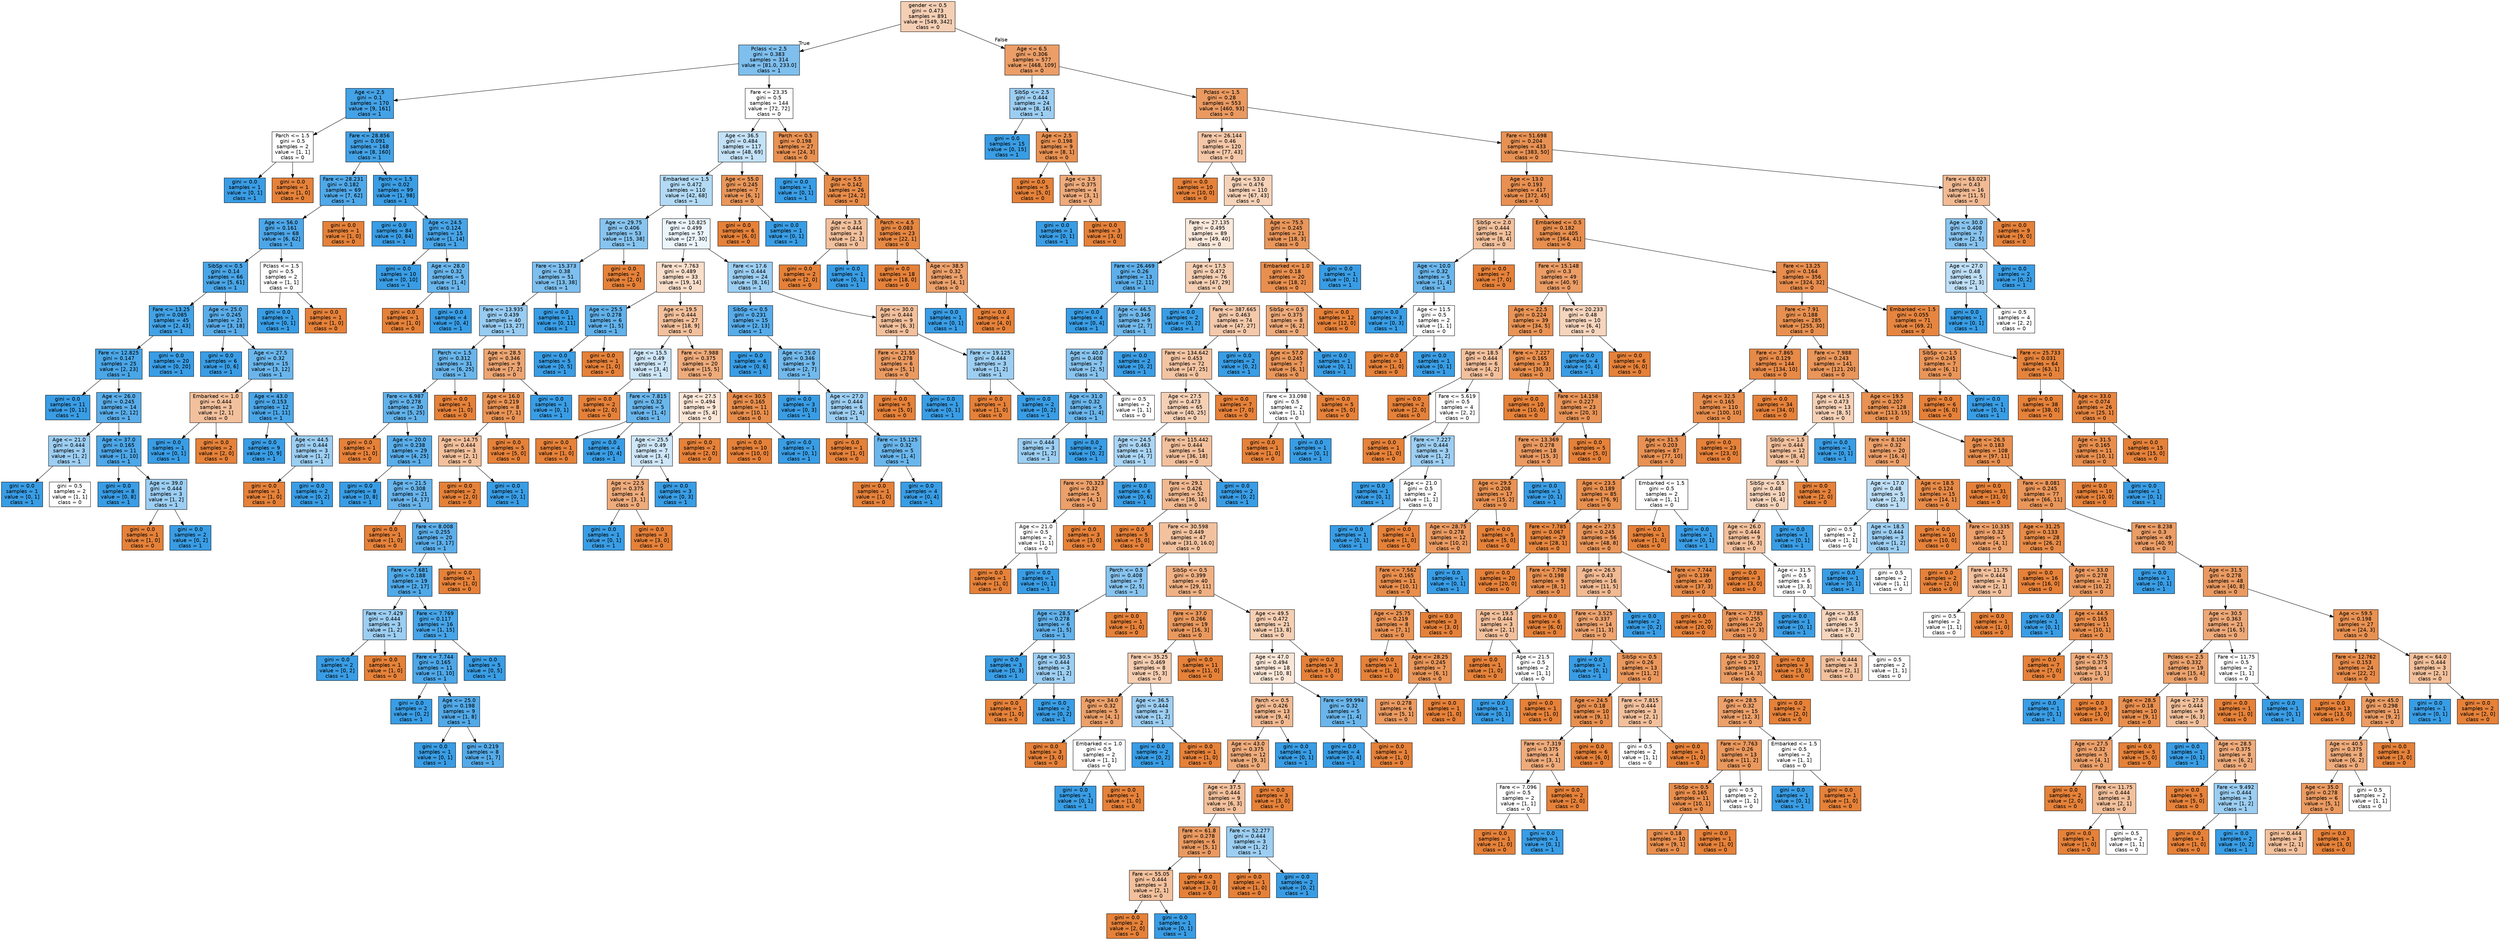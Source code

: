 digraph Tree {
node [shape=box, style="filled", color="black", fontname="helvetica"] ;
edge [fontname="helvetica"] ;
0 [label="gender <= 0.5\ngini = 0.473\nsamples = 891\nvalue = [549, 342]\nclass = 0", fillcolor="#f5cfb4"] ;
1 [label="Pclass <= 2.5\ngini = 0.383\nsamples = 314\nvalue = [81.0, 233.0]\nclass = 1", fillcolor="#7ebfee"] ;
0 -> 1 [labeldistance=2.5, labelangle=45, headlabel="True"] ;
2 [label="Age <= 2.5\ngini = 0.1\nsamples = 170\nvalue = [9, 161]\nclass = 1", fillcolor="#44a2e6"] ;
1 -> 2 ;
3 [label="Parch <= 1.5\ngini = 0.5\nsamples = 2\nvalue = [1, 1]\nclass = 0", fillcolor="#ffffff"] ;
2 -> 3 ;
4 [label="gini = 0.0\nsamples = 1\nvalue = [0, 1]\nclass = 1", fillcolor="#399de5"] ;
3 -> 4 ;
5 [label="gini = 0.0\nsamples = 1\nvalue = [1, 0]\nclass = 0", fillcolor="#e58139"] ;
3 -> 5 ;
6 [label="Fare <= 28.856\ngini = 0.091\nsamples = 168\nvalue = [8, 160]\nclass = 1", fillcolor="#43a2e6"] ;
2 -> 6 ;
7 [label="Fare <= 28.231\ngini = 0.182\nsamples = 69\nvalue = [7, 62]\nclass = 1", fillcolor="#4fa8e8"] ;
6 -> 7 ;
8 [label="Age <= 56.0\ngini = 0.161\nsamples = 68\nvalue = [6, 62]\nclass = 1", fillcolor="#4ca6e8"] ;
7 -> 8 ;
9 [label="SibSp <= 0.5\ngini = 0.14\nsamples = 66\nvalue = [5, 61]\nclass = 1", fillcolor="#49a5e7"] ;
8 -> 9 ;
10 [label="Fare <= 13.25\ngini = 0.085\nsamples = 45\nvalue = [2, 43]\nclass = 1", fillcolor="#42a2e6"] ;
9 -> 10 ;
11 [label="Fare <= 12.825\ngini = 0.147\nsamples = 25\nvalue = [2, 23]\nclass = 1", fillcolor="#4aa6e7"] ;
10 -> 11 ;
12 [label="gini = 0.0\nsamples = 11\nvalue = [0, 11]\nclass = 1", fillcolor="#399de5"] ;
11 -> 12 ;
13 [label="Age <= 26.0\ngini = 0.245\nsamples = 14\nvalue = [2, 12]\nclass = 1", fillcolor="#5aade9"] ;
11 -> 13 ;
14 [label="Age <= 21.0\ngini = 0.444\nsamples = 3\nvalue = [1, 2]\nclass = 1", fillcolor="#9ccef2"] ;
13 -> 14 ;
15 [label="gini = 0.0\nsamples = 1\nvalue = [0, 1]\nclass = 1", fillcolor="#399de5"] ;
14 -> 15 ;
16 [label="gini = 0.5\nsamples = 2\nvalue = [1, 1]\nclass = 0", fillcolor="#ffffff"] ;
14 -> 16 ;
17 [label="Age <= 37.0\ngini = 0.165\nsamples = 11\nvalue = [1, 10]\nclass = 1", fillcolor="#4da7e8"] ;
13 -> 17 ;
18 [label="gini = 0.0\nsamples = 8\nvalue = [0, 8]\nclass = 1", fillcolor="#399de5"] ;
17 -> 18 ;
19 [label="Age <= 39.0\ngini = 0.444\nsamples = 3\nvalue = [1, 2]\nclass = 1", fillcolor="#9ccef2"] ;
17 -> 19 ;
20 [label="gini = 0.0\nsamples = 1\nvalue = [1, 0]\nclass = 0", fillcolor="#e58139"] ;
19 -> 20 ;
21 [label="gini = 0.0\nsamples = 2\nvalue = [0, 2]\nclass = 1", fillcolor="#399de5"] ;
19 -> 21 ;
22 [label="gini = 0.0\nsamples = 20\nvalue = [0, 20]\nclass = 1", fillcolor="#399de5"] ;
10 -> 22 ;
23 [label="Age <= 25.0\ngini = 0.245\nsamples = 21\nvalue = [3, 18]\nclass = 1", fillcolor="#5aade9"] ;
9 -> 23 ;
24 [label="gini = 0.0\nsamples = 6\nvalue = [0, 6]\nclass = 1", fillcolor="#399de5"] ;
23 -> 24 ;
25 [label="Age <= 27.5\ngini = 0.32\nsamples = 15\nvalue = [3, 12]\nclass = 1", fillcolor="#6ab6ec"] ;
23 -> 25 ;
26 [label="Embarked <= 1.0\ngini = 0.444\nsamples = 3\nvalue = [2, 1]\nclass = 0", fillcolor="#f2c09c"] ;
25 -> 26 ;
27 [label="gini = 0.0\nsamples = 1\nvalue = [0, 1]\nclass = 1", fillcolor="#399de5"] ;
26 -> 27 ;
28 [label="gini = 0.0\nsamples = 2\nvalue = [2, 0]\nclass = 0", fillcolor="#e58139"] ;
26 -> 28 ;
29 [label="Age <= 43.0\ngini = 0.153\nsamples = 12\nvalue = [1, 11]\nclass = 1", fillcolor="#4ba6e7"] ;
25 -> 29 ;
30 [label="gini = 0.0\nsamples = 9\nvalue = [0, 9]\nclass = 1", fillcolor="#399de5"] ;
29 -> 30 ;
31 [label="Age <= 44.5\ngini = 0.444\nsamples = 3\nvalue = [1, 2]\nclass = 1", fillcolor="#9ccef2"] ;
29 -> 31 ;
32 [label="gini = 0.0\nsamples = 1\nvalue = [1, 0]\nclass = 0", fillcolor="#e58139"] ;
31 -> 32 ;
33 [label="gini = 0.0\nsamples = 2\nvalue = [0, 2]\nclass = 1", fillcolor="#399de5"] ;
31 -> 33 ;
34 [label="Pclass <= 1.5\ngini = 0.5\nsamples = 2\nvalue = [1, 1]\nclass = 0", fillcolor="#ffffff"] ;
8 -> 34 ;
35 [label="gini = 0.0\nsamples = 1\nvalue = [0, 1]\nclass = 1", fillcolor="#399de5"] ;
34 -> 35 ;
36 [label="gini = 0.0\nsamples = 1\nvalue = [1, 0]\nclass = 0", fillcolor="#e58139"] ;
34 -> 36 ;
37 [label="gini = 0.0\nsamples = 1\nvalue = [1, 0]\nclass = 0", fillcolor="#e58139"] ;
7 -> 37 ;
38 [label="Parch <= 1.5\ngini = 0.02\nsamples = 99\nvalue = [1, 98]\nclass = 1", fillcolor="#3b9ee5"] ;
6 -> 38 ;
39 [label="gini = 0.0\nsamples = 84\nvalue = [0, 84]\nclass = 1", fillcolor="#399de5"] ;
38 -> 39 ;
40 [label="Age <= 24.5\ngini = 0.124\nsamples = 15\nvalue = [1, 14]\nclass = 1", fillcolor="#47a4e7"] ;
38 -> 40 ;
41 [label="gini = 0.0\nsamples = 10\nvalue = [0, 10]\nclass = 1", fillcolor="#399de5"] ;
40 -> 41 ;
42 [label="Age <= 28.0\ngini = 0.32\nsamples = 5\nvalue = [1, 4]\nclass = 1", fillcolor="#6ab6ec"] ;
40 -> 42 ;
43 [label="gini = 0.0\nsamples = 1\nvalue = [1, 0]\nclass = 0", fillcolor="#e58139"] ;
42 -> 43 ;
44 [label="gini = 0.0\nsamples = 4\nvalue = [0, 4]\nclass = 1", fillcolor="#399de5"] ;
42 -> 44 ;
45 [label="Fare <= 23.35\ngini = 0.5\nsamples = 144\nvalue = [72, 72]\nclass = 0", fillcolor="#ffffff"] ;
1 -> 45 ;
46 [label="Age <= 36.5\ngini = 0.484\nsamples = 117\nvalue = [48, 69]\nclass = 1", fillcolor="#c3e1f7"] ;
45 -> 46 ;
47 [label="Embarked <= 1.5\ngini = 0.472\nsamples = 110\nvalue = [42, 68]\nclass = 1", fillcolor="#b3daf5"] ;
46 -> 47 ;
48 [label="Age <= 29.75\ngini = 0.406\nsamples = 53\nvalue = [15, 38]\nclass = 1", fillcolor="#87c4ef"] ;
47 -> 48 ;
49 [label="Fare <= 15.373\ngini = 0.38\nsamples = 51\nvalue = [13, 38]\nclass = 1", fillcolor="#7dbfee"] ;
48 -> 49 ;
50 [label="Fare <= 13.935\ngini = 0.439\nsamples = 40\nvalue = [13, 27]\nclass = 1", fillcolor="#98ccf2"] ;
49 -> 50 ;
51 [label="Parch <= 1.5\ngini = 0.312\nsamples = 31\nvalue = [6, 25]\nclass = 1", fillcolor="#69b5eb"] ;
50 -> 51 ;
52 [label="Fare <= 6.987\ngini = 0.278\nsamples = 30\nvalue = [5, 25]\nclass = 1", fillcolor="#61b1ea"] ;
51 -> 52 ;
53 [label="gini = 0.0\nsamples = 1\nvalue = [1, 0]\nclass = 0", fillcolor="#e58139"] ;
52 -> 53 ;
54 [label="Age <= 20.0\ngini = 0.238\nsamples = 29\nvalue = [4, 25]\nclass = 1", fillcolor="#59ade9"] ;
52 -> 54 ;
55 [label="gini = 0.0\nsamples = 8\nvalue = [0, 8]\nclass = 1", fillcolor="#399de5"] ;
54 -> 55 ;
56 [label="Age <= 21.5\ngini = 0.308\nsamples = 21\nvalue = [4, 17]\nclass = 1", fillcolor="#68b4eb"] ;
54 -> 56 ;
57 [label="gini = 0.0\nsamples = 1\nvalue = [1, 0]\nclass = 0", fillcolor="#e58139"] ;
56 -> 57 ;
58 [label="Fare <= 8.008\ngini = 0.255\nsamples = 20\nvalue = [3, 17]\nclass = 1", fillcolor="#5caeea"] ;
56 -> 58 ;
59 [label="Fare <= 7.681\ngini = 0.188\nsamples = 19\nvalue = [2, 17]\nclass = 1", fillcolor="#50a9e8"] ;
58 -> 59 ;
60 [label="Fare <= 7.429\ngini = 0.444\nsamples = 3\nvalue = [1, 2]\nclass = 1", fillcolor="#9ccef2"] ;
59 -> 60 ;
61 [label="gini = 0.0\nsamples = 2\nvalue = [0, 2]\nclass = 1", fillcolor="#399de5"] ;
60 -> 61 ;
62 [label="gini = 0.0\nsamples = 1\nvalue = [1, 0]\nclass = 0", fillcolor="#e58139"] ;
60 -> 62 ;
63 [label="Fare <= 7.769\ngini = 0.117\nsamples = 16\nvalue = [1, 15]\nclass = 1", fillcolor="#46a4e7"] ;
59 -> 63 ;
64 [label="Fare <= 7.744\ngini = 0.165\nsamples = 11\nvalue = [1, 10]\nclass = 1", fillcolor="#4da7e8"] ;
63 -> 64 ;
65 [label="gini = 0.0\nsamples = 2\nvalue = [0, 2]\nclass = 1", fillcolor="#399de5"] ;
64 -> 65 ;
66 [label="Age <= 25.0\ngini = 0.198\nsamples = 9\nvalue = [1, 8]\nclass = 1", fillcolor="#52a9e8"] ;
64 -> 66 ;
67 [label="gini = 0.0\nsamples = 1\nvalue = [0, 1]\nclass = 1", fillcolor="#399de5"] ;
66 -> 67 ;
68 [label="gini = 0.219\nsamples = 8\nvalue = [1, 7]\nclass = 1", fillcolor="#55abe9"] ;
66 -> 68 ;
69 [label="gini = 0.0\nsamples = 5\nvalue = [0, 5]\nclass = 1", fillcolor="#399de5"] ;
63 -> 69 ;
70 [label="gini = 0.0\nsamples = 1\nvalue = [1, 0]\nclass = 0", fillcolor="#e58139"] ;
58 -> 70 ;
71 [label="gini = 0.0\nsamples = 1\nvalue = [1, 0]\nclass = 0", fillcolor="#e58139"] ;
51 -> 71 ;
72 [label="Age <= 28.5\ngini = 0.346\nsamples = 9\nvalue = [7, 2]\nclass = 0", fillcolor="#eca572"] ;
50 -> 72 ;
73 [label="Age <= 16.0\ngini = 0.219\nsamples = 8\nvalue = [7, 1]\nclass = 0", fillcolor="#e99355"] ;
72 -> 73 ;
74 [label="Age <= 14.75\ngini = 0.444\nsamples = 3\nvalue = [2, 1]\nclass = 0", fillcolor="#f2c09c"] ;
73 -> 74 ;
75 [label="gini = 0.0\nsamples = 2\nvalue = [2, 0]\nclass = 0", fillcolor="#e58139"] ;
74 -> 75 ;
76 [label="gini = 0.0\nsamples = 1\nvalue = [0, 1]\nclass = 1", fillcolor="#399de5"] ;
74 -> 76 ;
77 [label="gini = 0.0\nsamples = 5\nvalue = [5, 0]\nclass = 0", fillcolor="#e58139"] ;
73 -> 77 ;
78 [label="gini = 0.0\nsamples = 1\nvalue = [0, 1]\nclass = 1", fillcolor="#399de5"] ;
72 -> 78 ;
79 [label="gini = 0.0\nsamples = 11\nvalue = [0, 11]\nclass = 1", fillcolor="#399de5"] ;
49 -> 79 ;
80 [label="gini = 0.0\nsamples = 2\nvalue = [2, 0]\nclass = 0", fillcolor="#e58139"] ;
48 -> 80 ;
81 [label="Fare <= 10.825\ngini = 0.499\nsamples = 57\nvalue = [27, 30]\nclass = 1", fillcolor="#ebf5fc"] ;
47 -> 81 ;
82 [label="Fare <= 7.763\ngini = 0.489\nsamples = 33\nvalue = [19, 14]\nclass = 0", fillcolor="#f8decb"] ;
81 -> 82 ;
83 [label="Age <= 25.5\ngini = 0.278\nsamples = 6\nvalue = [1, 5]\nclass = 1", fillcolor="#61b1ea"] ;
82 -> 83 ;
84 [label="gini = 0.0\nsamples = 5\nvalue = [0, 5]\nclass = 1", fillcolor="#399de5"] ;
83 -> 84 ;
85 [label="gini = 0.0\nsamples = 1\nvalue = [1, 0]\nclass = 0", fillcolor="#e58139"] ;
83 -> 85 ;
86 [label="Age <= 19.5\ngini = 0.444\nsamples = 27\nvalue = [18, 9]\nclass = 0", fillcolor="#f2c09c"] ;
82 -> 86 ;
87 [label="Age <= 15.5\ngini = 0.49\nsamples = 7\nvalue = [3, 4]\nclass = 1", fillcolor="#cee6f8"] ;
86 -> 87 ;
88 [label="gini = 0.0\nsamples = 2\nvalue = [2, 0]\nclass = 0", fillcolor="#e58139"] ;
87 -> 88 ;
89 [label="Fare <= 7.815\ngini = 0.32\nsamples = 5\nvalue = [1, 4]\nclass = 1", fillcolor="#6ab6ec"] ;
87 -> 89 ;
90 [label="gini = 0.0\nsamples = 1\nvalue = [1, 0]\nclass = 0", fillcolor="#e58139"] ;
89 -> 90 ;
91 [label="gini = 0.0\nsamples = 4\nvalue = [0, 4]\nclass = 1", fillcolor="#399de5"] ;
89 -> 91 ;
92 [label="Fare <= 7.988\ngini = 0.375\nsamples = 20\nvalue = [15, 5]\nclass = 0", fillcolor="#eeab7b"] ;
86 -> 92 ;
93 [label="Age <= 27.5\ngini = 0.494\nsamples = 9\nvalue = [5, 4]\nclass = 0", fillcolor="#fae6d7"] ;
92 -> 93 ;
94 [label="Age <= 25.5\ngini = 0.49\nsamples = 7\nvalue = [3, 4]\nclass = 1", fillcolor="#cee6f8"] ;
93 -> 94 ;
95 [label="Age <= 22.5\ngini = 0.375\nsamples = 4\nvalue = [3, 1]\nclass = 0", fillcolor="#eeab7b"] ;
94 -> 95 ;
96 [label="gini = 0.0\nsamples = 1\nvalue = [0, 1]\nclass = 1", fillcolor="#399de5"] ;
95 -> 96 ;
97 [label="gini = 0.0\nsamples = 3\nvalue = [3, 0]\nclass = 0", fillcolor="#e58139"] ;
95 -> 97 ;
98 [label="gini = 0.0\nsamples = 3\nvalue = [0, 3]\nclass = 1", fillcolor="#399de5"] ;
94 -> 98 ;
99 [label="gini = 0.0\nsamples = 2\nvalue = [2, 0]\nclass = 0", fillcolor="#e58139"] ;
93 -> 99 ;
100 [label="Age <= 30.5\ngini = 0.165\nsamples = 11\nvalue = [10, 1]\nclass = 0", fillcolor="#e88e4d"] ;
92 -> 100 ;
101 [label="gini = 0.0\nsamples = 10\nvalue = [10, 0]\nclass = 0", fillcolor="#e58139"] ;
100 -> 101 ;
102 [label="gini = 0.0\nsamples = 1\nvalue = [0, 1]\nclass = 1", fillcolor="#399de5"] ;
100 -> 102 ;
103 [label="Fare <= 17.6\ngini = 0.444\nsamples = 24\nvalue = [8, 16]\nclass = 1", fillcolor="#9ccef2"] ;
81 -> 103 ;
104 [label="SibSp <= 0.5\ngini = 0.231\nsamples = 15\nvalue = [2, 13]\nclass = 1", fillcolor="#57ace9"] ;
103 -> 104 ;
105 [label="gini = 0.0\nsamples = 6\nvalue = [0, 6]\nclass = 1", fillcolor="#399de5"] ;
104 -> 105 ;
106 [label="Age <= 25.0\ngini = 0.346\nsamples = 9\nvalue = [2, 7]\nclass = 1", fillcolor="#72b9ec"] ;
104 -> 106 ;
107 [label="gini = 0.0\nsamples = 3\nvalue = [0, 3]\nclass = 1", fillcolor="#399de5"] ;
106 -> 107 ;
108 [label="Age <= 27.0\ngini = 0.444\nsamples = 6\nvalue = [2, 4]\nclass = 1", fillcolor="#9ccef2"] ;
106 -> 108 ;
109 [label="gini = 0.0\nsamples = 1\nvalue = [1, 0]\nclass = 0", fillcolor="#e58139"] ;
108 -> 109 ;
110 [label="Fare <= 15.125\ngini = 0.32\nsamples = 5\nvalue = [1, 4]\nclass = 1", fillcolor="#6ab6ec"] ;
108 -> 110 ;
111 [label="gini = 0.0\nsamples = 1\nvalue = [1, 0]\nclass = 0", fillcolor="#e58139"] ;
110 -> 111 ;
112 [label="gini = 0.0\nsamples = 4\nvalue = [0, 4]\nclass = 1", fillcolor="#399de5"] ;
110 -> 112 ;
113 [label="Age <= 30.0\ngini = 0.444\nsamples = 9\nvalue = [6, 3]\nclass = 0", fillcolor="#f2c09c"] ;
103 -> 113 ;
114 [label="Fare <= 21.55\ngini = 0.278\nsamples = 6\nvalue = [5, 1]\nclass = 0", fillcolor="#ea9a61"] ;
113 -> 114 ;
115 [label="gini = 0.0\nsamples = 5\nvalue = [5, 0]\nclass = 0", fillcolor="#e58139"] ;
114 -> 115 ;
116 [label="gini = 0.0\nsamples = 1\nvalue = [0, 1]\nclass = 1", fillcolor="#399de5"] ;
114 -> 116 ;
117 [label="Fare <= 19.125\ngini = 0.444\nsamples = 3\nvalue = [1, 2]\nclass = 1", fillcolor="#9ccef2"] ;
113 -> 117 ;
118 [label="gini = 0.0\nsamples = 1\nvalue = [1, 0]\nclass = 0", fillcolor="#e58139"] ;
117 -> 118 ;
119 [label="gini = 0.0\nsamples = 2\nvalue = [0, 2]\nclass = 1", fillcolor="#399de5"] ;
117 -> 119 ;
120 [label="Age <= 55.0\ngini = 0.245\nsamples = 7\nvalue = [6, 1]\nclass = 0", fillcolor="#e9965a"] ;
46 -> 120 ;
121 [label="gini = 0.0\nsamples = 6\nvalue = [6, 0]\nclass = 0", fillcolor="#e58139"] ;
120 -> 121 ;
122 [label="gini = 0.0\nsamples = 1\nvalue = [0, 1]\nclass = 1", fillcolor="#399de5"] ;
120 -> 122 ;
123 [label="Parch <= 0.5\ngini = 0.198\nsamples = 27\nvalue = [24, 3]\nclass = 0", fillcolor="#e89152"] ;
45 -> 123 ;
124 [label="gini = 0.0\nsamples = 1\nvalue = [0, 1]\nclass = 1", fillcolor="#399de5"] ;
123 -> 124 ;
125 [label="Age <= 5.5\ngini = 0.142\nsamples = 26\nvalue = [24, 2]\nclass = 0", fillcolor="#e78c49"] ;
123 -> 125 ;
126 [label="Age <= 3.5\ngini = 0.444\nsamples = 3\nvalue = [2, 1]\nclass = 0", fillcolor="#f2c09c"] ;
125 -> 126 ;
127 [label="gini = 0.0\nsamples = 2\nvalue = [2, 0]\nclass = 0", fillcolor="#e58139"] ;
126 -> 127 ;
128 [label="gini = 0.0\nsamples = 1\nvalue = [0, 1]\nclass = 1", fillcolor="#399de5"] ;
126 -> 128 ;
129 [label="Parch <= 4.5\ngini = 0.083\nsamples = 23\nvalue = [22, 1]\nclass = 0", fillcolor="#e68742"] ;
125 -> 129 ;
130 [label="gini = 0.0\nsamples = 18\nvalue = [18, 0]\nclass = 0", fillcolor="#e58139"] ;
129 -> 130 ;
131 [label="Age <= 38.5\ngini = 0.32\nsamples = 5\nvalue = [4, 1]\nclass = 0", fillcolor="#eca06a"] ;
129 -> 131 ;
132 [label="gini = 0.0\nsamples = 1\nvalue = [0, 1]\nclass = 1", fillcolor="#399de5"] ;
131 -> 132 ;
133 [label="gini = 0.0\nsamples = 4\nvalue = [4, 0]\nclass = 0", fillcolor="#e58139"] ;
131 -> 133 ;
134 [label="Age <= 6.5\ngini = 0.306\nsamples = 577\nvalue = [468, 109]\nclass = 0", fillcolor="#eb9e67"] ;
0 -> 134 [labeldistance=2.5, labelangle=-45, headlabel="False"] ;
135 [label="SibSp <= 2.5\ngini = 0.444\nsamples = 24\nvalue = [8, 16]\nclass = 1", fillcolor="#9ccef2"] ;
134 -> 135 ;
136 [label="gini = 0.0\nsamples = 15\nvalue = [0, 15]\nclass = 1", fillcolor="#399de5"] ;
135 -> 136 ;
137 [label="Age <= 2.5\ngini = 0.198\nsamples = 9\nvalue = [8, 1]\nclass = 0", fillcolor="#e89152"] ;
135 -> 137 ;
138 [label="gini = 0.0\nsamples = 5\nvalue = [5, 0]\nclass = 0", fillcolor="#e58139"] ;
137 -> 138 ;
139 [label="Age <= 3.5\ngini = 0.375\nsamples = 4\nvalue = [3, 1]\nclass = 0", fillcolor="#eeab7b"] ;
137 -> 139 ;
140 [label="gini = 0.0\nsamples = 1\nvalue = [0, 1]\nclass = 1", fillcolor="#399de5"] ;
139 -> 140 ;
141 [label="gini = 0.0\nsamples = 3\nvalue = [3, 0]\nclass = 0", fillcolor="#e58139"] ;
139 -> 141 ;
142 [label="Pclass <= 1.5\ngini = 0.28\nsamples = 553\nvalue = [460, 93]\nclass = 0", fillcolor="#ea9a61"] ;
134 -> 142 ;
143 [label="Fare <= 26.144\ngini = 0.46\nsamples = 120\nvalue = [77, 43]\nclass = 0", fillcolor="#f4c7a8"] ;
142 -> 143 ;
144 [label="gini = 0.0\nsamples = 10\nvalue = [10, 0]\nclass = 0", fillcolor="#e58139"] ;
143 -> 144 ;
145 [label="Age <= 53.0\ngini = 0.476\nsamples = 110\nvalue = [67, 43]\nclass = 0", fillcolor="#f6d2b8"] ;
143 -> 145 ;
146 [label="Fare <= 27.135\ngini = 0.495\nsamples = 89\nvalue = [49, 40]\nclass = 0", fillcolor="#fae8db"] ;
145 -> 146 ;
147 [label="Fare <= 26.469\ngini = 0.26\nsamples = 13\nvalue = [2, 11]\nclass = 1", fillcolor="#5dafea"] ;
146 -> 147 ;
148 [label="gini = 0.0\nsamples = 4\nvalue = [0, 4]\nclass = 1", fillcolor="#399de5"] ;
147 -> 148 ;
149 [label="Age <= 46.5\ngini = 0.346\nsamples = 9\nvalue = [2, 7]\nclass = 1", fillcolor="#72b9ec"] ;
147 -> 149 ;
150 [label="Age <= 40.0\ngini = 0.408\nsamples = 7\nvalue = [2, 5]\nclass = 1", fillcolor="#88c4ef"] ;
149 -> 150 ;
151 [label="Age <= 31.0\ngini = 0.32\nsamples = 5\nvalue = [1, 4]\nclass = 1", fillcolor="#6ab6ec"] ;
150 -> 151 ;
152 [label="gini = 0.444\nsamples = 3\nvalue = [1, 2]\nclass = 1", fillcolor="#9ccef2"] ;
151 -> 152 ;
153 [label="gini = 0.0\nsamples = 2\nvalue = [0, 2]\nclass = 1", fillcolor="#399de5"] ;
151 -> 153 ;
154 [label="gini = 0.5\nsamples = 2\nvalue = [1, 1]\nclass = 0", fillcolor="#ffffff"] ;
150 -> 154 ;
155 [label="gini = 0.0\nsamples = 2\nvalue = [0, 2]\nclass = 1", fillcolor="#399de5"] ;
149 -> 155 ;
156 [label="Age <= 17.5\ngini = 0.472\nsamples = 76\nvalue = [47, 29]\nclass = 0", fillcolor="#f5cfb3"] ;
146 -> 156 ;
157 [label="gini = 0.0\nsamples = 2\nvalue = [0, 2]\nclass = 1", fillcolor="#399de5"] ;
156 -> 157 ;
158 [label="Fare <= 387.665\ngini = 0.463\nsamples = 74\nvalue = [47, 27]\nclass = 0", fillcolor="#f4c9ab"] ;
156 -> 158 ;
159 [label="Fare <= 134.642\ngini = 0.453\nsamples = 72\nvalue = [47, 25]\nclass = 0", fillcolor="#f3c4a2"] ;
158 -> 159 ;
160 [label="Age <= 27.5\ngini = 0.473\nsamples = 65\nvalue = [40, 25]\nclass = 0", fillcolor="#f5d0b5"] ;
159 -> 160 ;
161 [label="Age <= 24.5\ngini = 0.463\nsamples = 11\nvalue = [4, 7]\nclass = 1", fillcolor="#aad5f4"] ;
160 -> 161 ;
162 [label="Fare <= 70.323\ngini = 0.32\nsamples = 5\nvalue = [4, 1]\nclass = 0", fillcolor="#eca06a"] ;
161 -> 162 ;
163 [label="Age <= 21.0\ngini = 0.5\nsamples = 2\nvalue = [1, 1]\nclass = 0", fillcolor="#ffffff"] ;
162 -> 163 ;
164 [label="gini = 0.0\nsamples = 1\nvalue = [1, 0]\nclass = 0", fillcolor="#e58139"] ;
163 -> 164 ;
165 [label="gini = 0.0\nsamples = 1\nvalue = [0, 1]\nclass = 1", fillcolor="#399de5"] ;
163 -> 165 ;
166 [label="gini = 0.0\nsamples = 3\nvalue = [3, 0]\nclass = 0", fillcolor="#e58139"] ;
162 -> 166 ;
167 [label="gini = 0.0\nsamples = 6\nvalue = [0, 6]\nclass = 1", fillcolor="#399de5"] ;
161 -> 167 ;
168 [label="Fare <= 115.442\ngini = 0.444\nsamples = 54\nvalue = [36, 18]\nclass = 0", fillcolor="#f2c09c"] ;
160 -> 168 ;
169 [label="Fare <= 29.1\ngini = 0.426\nsamples = 52\nvalue = [36, 16]\nclass = 0", fillcolor="#f1b991"] ;
168 -> 169 ;
170 [label="gini = 0.0\nsamples = 5\nvalue = [5, 0]\nclass = 0", fillcolor="#e58139"] ;
169 -> 170 ;
171 [label="Fare <= 30.598\ngini = 0.449\nsamples = 47\nvalue = [31.0, 16.0]\nclass = 0", fillcolor="#f2c29f"] ;
169 -> 171 ;
172 [label="Parch <= 0.5\ngini = 0.408\nsamples = 7\nvalue = [2, 5]\nclass = 1", fillcolor="#88c4ef"] ;
171 -> 172 ;
173 [label="Age <= 28.5\ngini = 0.278\nsamples = 6\nvalue = [1, 5]\nclass = 1", fillcolor="#61b1ea"] ;
172 -> 173 ;
174 [label="gini = 0.0\nsamples = 3\nvalue = [0, 3]\nclass = 1", fillcolor="#399de5"] ;
173 -> 174 ;
175 [label="Age <= 30.5\ngini = 0.444\nsamples = 3\nvalue = [1, 2]\nclass = 1", fillcolor="#9ccef2"] ;
173 -> 175 ;
176 [label="gini = 0.0\nsamples = 1\nvalue = [1, 0]\nclass = 0", fillcolor="#e58139"] ;
175 -> 176 ;
177 [label="gini = 0.0\nsamples = 2\nvalue = [0, 2]\nclass = 1", fillcolor="#399de5"] ;
175 -> 177 ;
178 [label="gini = 0.0\nsamples = 1\nvalue = [1, 0]\nclass = 0", fillcolor="#e58139"] ;
172 -> 178 ;
179 [label="SibSp <= 0.5\ngini = 0.399\nsamples = 40\nvalue = [29, 11]\nclass = 0", fillcolor="#efb184"] ;
171 -> 179 ;
180 [label="Fare <= 37.0\ngini = 0.266\nsamples = 19\nvalue = [16, 3]\nclass = 0", fillcolor="#ea995e"] ;
179 -> 180 ;
181 [label="Fare <= 35.25\ngini = 0.469\nsamples = 8\nvalue = [5, 3]\nclass = 0", fillcolor="#f5cdb0"] ;
180 -> 181 ;
182 [label="Age <= 34.0\ngini = 0.32\nsamples = 5\nvalue = [4, 1]\nclass = 0", fillcolor="#eca06a"] ;
181 -> 182 ;
183 [label="gini = 0.0\nsamples = 3\nvalue = [3, 0]\nclass = 0", fillcolor="#e58139"] ;
182 -> 183 ;
184 [label="Embarked <= 1.0\ngini = 0.5\nsamples = 2\nvalue = [1, 1]\nclass = 0", fillcolor="#ffffff"] ;
182 -> 184 ;
185 [label="gini = 0.0\nsamples = 1\nvalue = [0, 1]\nclass = 1", fillcolor="#399de5"] ;
184 -> 185 ;
186 [label="gini = 0.0\nsamples = 1\nvalue = [1, 0]\nclass = 0", fillcolor="#e58139"] ;
184 -> 186 ;
187 [label="Age <= 36.5\ngini = 0.444\nsamples = 3\nvalue = [1, 2]\nclass = 1", fillcolor="#9ccef2"] ;
181 -> 187 ;
188 [label="gini = 0.0\nsamples = 2\nvalue = [0, 2]\nclass = 1", fillcolor="#399de5"] ;
187 -> 188 ;
189 [label="gini = 0.0\nsamples = 1\nvalue = [1, 0]\nclass = 0", fillcolor="#e58139"] ;
187 -> 189 ;
190 [label="gini = 0.0\nsamples = 11\nvalue = [11, 0]\nclass = 0", fillcolor="#e58139"] ;
180 -> 190 ;
191 [label="Age <= 49.5\ngini = 0.472\nsamples = 21\nvalue = [13, 8]\nclass = 0", fillcolor="#f5cfb3"] ;
179 -> 191 ;
192 [label="Age <= 47.0\ngini = 0.494\nsamples = 18\nvalue = [10, 8]\nclass = 0", fillcolor="#fae6d7"] ;
191 -> 192 ;
193 [label="Parch <= 0.5\ngini = 0.426\nsamples = 13\nvalue = [9, 4]\nclass = 0", fillcolor="#f1b991"] ;
192 -> 193 ;
194 [label="Age <= 43.0\ngini = 0.375\nsamples = 12\nvalue = [9, 3]\nclass = 0", fillcolor="#eeab7b"] ;
193 -> 194 ;
195 [label="Age <= 37.5\ngini = 0.444\nsamples = 9\nvalue = [6, 3]\nclass = 0", fillcolor="#f2c09c"] ;
194 -> 195 ;
196 [label="Fare <= 61.8\ngini = 0.278\nsamples = 6\nvalue = [5, 1]\nclass = 0", fillcolor="#ea9a61"] ;
195 -> 196 ;
197 [label="Fare <= 55.05\ngini = 0.444\nsamples = 3\nvalue = [2, 1]\nclass = 0", fillcolor="#f2c09c"] ;
196 -> 197 ;
198 [label="gini = 0.0\nsamples = 2\nvalue = [2, 0]\nclass = 0", fillcolor="#e58139"] ;
197 -> 198 ;
199 [label="gini = 0.0\nsamples = 1\nvalue = [0, 1]\nclass = 1", fillcolor="#399de5"] ;
197 -> 199 ;
200 [label="gini = 0.0\nsamples = 3\nvalue = [3, 0]\nclass = 0", fillcolor="#e58139"] ;
196 -> 200 ;
201 [label="Fare <= 52.277\ngini = 0.444\nsamples = 3\nvalue = [1, 2]\nclass = 1", fillcolor="#9ccef2"] ;
195 -> 201 ;
202 [label="gini = 0.0\nsamples = 1\nvalue = [1, 0]\nclass = 0", fillcolor="#e58139"] ;
201 -> 202 ;
203 [label="gini = 0.0\nsamples = 2\nvalue = [0, 2]\nclass = 1", fillcolor="#399de5"] ;
201 -> 203 ;
204 [label="gini = 0.0\nsamples = 3\nvalue = [3, 0]\nclass = 0", fillcolor="#e58139"] ;
194 -> 204 ;
205 [label="gini = 0.0\nsamples = 1\nvalue = [0, 1]\nclass = 1", fillcolor="#399de5"] ;
193 -> 205 ;
206 [label="Fare <= 99.994\ngini = 0.32\nsamples = 5\nvalue = [1, 4]\nclass = 1", fillcolor="#6ab6ec"] ;
192 -> 206 ;
207 [label="gini = 0.0\nsamples = 4\nvalue = [0, 4]\nclass = 1", fillcolor="#399de5"] ;
206 -> 207 ;
208 [label="gini = 0.0\nsamples = 1\nvalue = [1, 0]\nclass = 0", fillcolor="#e58139"] ;
206 -> 208 ;
209 [label="gini = 0.0\nsamples = 3\nvalue = [3, 0]\nclass = 0", fillcolor="#e58139"] ;
191 -> 209 ;
210 [label="gini = 0.0\nsamples = 2\nvalue = [0, 2]\nclass = 1", fillcolor="#399de5"] ;
168 -> 210 ;
211 [label="gini = 0.0\nsamples = 7\nvalue = [7, 0]\nclass = 0", fillcolor="#e58139"] ;
159 -> 211 ;
212 [label="gini = 0.0\nsamples = 2\nvalue = [0, 2]\nclass = 1", fillcolor="#399de5"] ;
158 -> 212 ;
213 [label="Age <= 75.5\ngini = 0.245\nsamples = 21\nvalue = [18, 3]\nclass = 0", fillcolor="#e9965a"] ;
145 -> 213 ;
214 [label="Embarked <= 1.0\ngini = 0.18\nsamples = 20\nvalue = [18, 2]\nclass = 0", fillcolor="#e88f4f"] ;
213 -> 214 ;
215 [label="SibSp <= 0.5\ngini = 0.375\nsamples = 8\nvalue = [6, 2]\nclass = 0", fillcolor="#eeab7b"] ;
214 -> 215 ;
216 [label="Age <= 57.0\ngini = 0.245\nsamples = 7\nvalue = [6, 1]\nclass = 0", fillcolor="#e9965a"] ;
215 -> 216 ;
217 [label="Fare <= 33.098\ngini = 0.5\nsamples = 2\nvalue = [1, 1]\nclass = 0", fillcolor="#ffffff"] ;
216 -> 217 ;
218 [label="gini = 0.0\nsamples = 1\nvalue = [1, 0]\nclass = 0", fillcolor="#e58139"] ;
217 -> 218 ;
219 [label="gini = 0.0\nsamples = 1\nvalue = [0, 1]\nclass = 1", fillcolor="#399de5"] ;
217 -> 219 ;
220 [label="gini = 0.0\nsamples = 5\nvalue = [5, 0]\nclass = 0", fillcolor="#e58139"] ;
216 -> 220 ;
221 [label="gini = 0.0\nsamples = 1\nvalue = [0, 1]\nclass = 1", fillcolor="#399de5"] ;
215 -> 221 ;
222 [label="gini = 0.0\nsamples = 12\nvalue = [12, 0]\nclass = 0", fillcolor="#e58139"] ;
214 -> 222 ;
223 [label="gini = 0.0\nsamples = 1\nvalue = [0, 1]\nclass = 1", fillcolor="#399de5"] ;
213 -> 223 ;
224 [label="Fare <= 51.698\ngini = 0.204\nsamples = 433\nvalue = [383, 50]\nclass = 0", fillcolor="#e89153"] ;
142 -> 224 ;
225 [label="Age <= 13.0\ngini = 0.193\nsamples = 417\nvalue = [372, 45]\nclass = 0", fillcolor="#e89051"] ;
224 -> 225 ;
226 [label="SibSp <= 2.0\ngini = 0.444\nsamples = 12\nvalue = [8, 4]\nclass = 0", fillcolor="#f2c09c"] ;
225 -> 226 ;
227 [label="Age <= 10.0\ngini = 0.32\nsamples = 5\nvalue = [1, 4]\nclass = 1", fillcolor="#6ab6ec"] ;
226 -> 227 ;
228 [label="gini = 0.0\nsamples = 3\nvalue = [0, 3]\nclass = 1", fillcolor="#399de5"] ;
227 -> 228 ;
229 [label="Age <= 11.5\ngini = 0.5\nsamples = 2\nvalue = [1, 1]\nclass = 0", fillcolor="#ffffff"] ;
227 -> 229 ;
230 [label="gini = 0.0\nsamples = 1\nvalue = [1, 0]\nclass = 0", fillcolor="#e58139"] ;
229 -> 230 ;
231 [label="gini = 0.0\nsamples = 1\nvalue = [0, 1]\nclass = 1", fillcolor="#399de5"] ;
229 -> 231 ;
232 [label="gini = 0.0\nsamples = 7\nvalue = [7, 0]\nclass = 0", fillcolor="#e58139"] ;
226 -> 232 ;
233 [label="Embarked <= 0.5\ngini = 0.182\nsamples = 405\nvalue = [364, 41]\nclass = 0", fillcolor="#e88f4f"] ;
225 -> 233 ;
234 [label="Fare <= 15.148\ngini = 0.3\nsamples = 49\nvalue = [40, 9]\nclass = 0", fillcolor="#eb9d66"] ;
233 -> 234 ;
235 [label="Age <= 22.5\ngini = 0.224\nsamples = 39\nvalue = [34, 5]\nclass = 0", fillcolor="#e99456"] ;
234 -> 235 ;
236 [label="Age <= 18.5\ngini = 0.444\nsamples = 6\nvalue = [4, 2]\nclass = 0", fillcolor="#f2c09c"] ;
235 -> 236 ;
237 [label="gini = 0.0\nsamples = 2\nvalue = [2, 0]\nclass = 0", fillcolor="#e58139"] ;
236 -> 237 ;
238 [label="Fare <= 5.619\ngini = 0.5\nsamples = 4\nvalue = [2, 2]\nclass = 0", fillcolor="#ffffff"] ;
236 -> 238 ;
239 [label="gini = 0.0\nsamples = 1\nvalue = [1, 0]\nclass = 0", fillcolor="#e58139"] ;
238 -> 239 ;
240 [label="Fare <= 7.227\ngini = 0.444\nsamples = 3\nvalue = [1, 2]\nclass = 1", fillcolor="#9ccef2"] ;
238 -> 240 ;
241 [label="gini = 0.0\nsamples = 1\nvalue = [0, 1]\nclass = 1", fillcolor="#399de5"] ;
240 -> 241 ;
242 [label="Age <= 21.0\ngini = 0.5\nsamples = 2\nvalue = [1, 1]\nclass = 0", fillcolor="#ffffff"] ;
240 -> 242 ;
243 [label="gini = 0.0\nsamples = 1\nvalue = [0, 1]\nclass = 1", fillcolor="#399de5"] ;
242 -> 243 ;
244 [label="gini = 0.0\nsamples = 1\nvalue = [1, 0]\nclass = 0", fillcolor="#e58139"] ;
242 -> 244 ;
245 [label="Fare <= 7.227\ngini = 0.165\nsamples = 33\nvalue = [30, 3]\nclass = 0", fillcolor="#e88e4d"] ;
235 -> 245 ;
246 [label="gini = 0.0\nsamples = 10\nvalue = [10, 0]\nclass = 0", fillcolor="#e58139"] ;
245 -> 246 ;
247 [label="Fare <= 14.158\ngini = 0.227\nsamples = 23\nvalue = [20, 3]\nclass = 0", fillcolor="#e99457"] ;
245 -> 247 ;
248 [label="Fare <= 13.369\ngini = 0.278\nsamples = 18\nvalue = [15, 3]\nclass = 0", fillcolor="#ea9a61"] ;
247 -> 248 ;
249 [label="Age <= 29.5\ngini = 0.208\nsamples = 17\nvalue = [15, 2]\nclass = 0", fillcolor="#e89253"] ;
248 -> 249 ;
250 [label="Age <= 28.75\ngini = 0.278\nsamples = 12\nvalue = [10, 2]\nclass = 0", fillcolor="#ea9a61"] ;
249 -> 250 ;
251 [label="Fare <= 7.562\ngini = 0.165\nsamples = 11\nvalue = [10, 1]\nclass = 0", fillcolor="#e88e4d"] ;
250 -> 251 ;
252 [label="Age <= 25.75\ngini = 0.219\nsamples = 8\nvalue = [7, 1]\nclass = 0", fillcolor="#e99355"] ;
251 -> 252 ;
253 [label="gini = 0.0\nsamples = 1\nvalue = [1, 0]\nclass = 0", fillcolor="#e58139"] ;
252 -> 253 ;
254 [label="Age <= 28.25\ngini = 0.245\nsamples = 7\nvalue = [6, 1]\nclass = 0", fillcolor="#e9965a"] ;
252 -> 254 ;
255 [label="gini = 0.278\nsamples = 6\nvalue = [5, 1]\nclass = 0", fillcolor="#ea9a61"] ;
254 -> 255 ;
256 [label="gini = 0.0\nsamples = 1\nvalue = [1, 0]\nclass = 0", fillcolor="#e58139"] ;
254 -> 256 ;
257 [label="gini = 0.0\nsamples = 3\nvalue = [3, 0]\nclass = 0", fillcolor="#e58139"] ;
251 -> 257 ;
258 [label="gini = 0.0\nsamples = 1\nvalue = [0, 1]\nclass = 1", fillcolor="#399de5"] ;
250 -> 258 ;
259 [label="gini = 0.0\nsamples = 5\nvalue = [5, 0]\nclass = 0", fillcolor="#e58139"] ;
249 -> 259 ;
260 [label="gini = 0.0\nsamples = 1\nvalue = [0, 1]\nclass = 1", fillcolor="#399de5"] ;
248 -> 260 ;
261 [label="gini = 0.0\nsamples = 5\nvalue = [5, 0]\nclass = 0", fillcolor="#e58139"] ;
247 -> 261 ;
262 [label="Fare <= 20.233\ngini = 0.48\nsamples = 10\nvalue = [6, 4]\nclass = 0", fillcolor="#f6d5bd"] ;
234 -> 262 ;
263 [label="gini = 0.0\nsamples = 4\nvalue = [0, 4]\nclass = 1", fillcolor="#399de5"] ;
262 -> 263 ;
264 [label="gini = 0.0\nsamples = 6\nvalue = [6, 0]\nclass = 0", fillcolor="#e58139"] ;
262 -> 264 ;
265 [label="Fare <= 13.25\ngini = 0.164\nsamples = 356\nvalue = [324, 32]\nclass = 0", fillcolor="#e88d4d"] ;
233 -> 265 ;
266 [label="Fare <= 7.91\ngini = 0.188\nsamples = 285\nvalue = [255, 30]\nclass = 0", fillcolor="#e89050"] ;
265 -> 266 ;
267 [label="Fare <= 7.865\ngini = 0.129\nsamples = 144\nvalue = [134, 10]\nclass = 0", fillcolor="#e78a48"] ;
266 -> 267 ;
268 [label="Age <= 32.5\ngini = 0.165\nsamples = 110\nvalue = [100, 10]\nclass = 0", fillcolor="#e88e4d"] ;
267 -> 268 ;
269 [label="Age <= 31.5\ngini = 0.203\nsamples = 87\nvalue = [77, 10]\nclass = 0", fillcolor="#e89153"] ;
268 -> 269 ;
270 [label="Age <= 23.5\ngini = 0.189\nsamples = 85\nvalue = [76, 9]\nclass = 0", fillcolor="#e89050"] ;
269 -> 270 ;
271 [label="Fare <= 7.785\ngini = 0.067\nsamples = 29\nvalue = [28, 1]\nclass = 0", fillcolor="#e68640"] ;
270 -> 271 ;
272 [label="gini = 0.0\nsamples = 20\nvalue = [20, 0]\nclass = 0", fillcolor="#e58139"] ;
271 -> 272 ;
273 [label="Fare <= 7.798\ngini = 0.198\nsamples = 9\nvalue = [8, 1]\nclass = 0", fillcolor="#e89152"] ;
271 -> 273 ;
274 [label="Age <= 19.5\ngini = 0.444\nsamples = 3\nvalue = [2, 1]\nclass = 0", fillcolor="#f2c09c"] ;
273 -> 274 ;
275 [label="gini = 0.0\nsamples = 1\nvalue = [1, 0]\nclass = 0", fillcolor="#e58139"] ;
274 -> 275 ;
276 [label="Age <= 21.5\ngini = 0.5\nsamples = 2\nvalue = [1, 1]\nclass = 0", fillcolor="#ffffff"] ;
274 -> 276 ;
277 [label="gini = 0.0\nsamples = 1\nvalue = [0, 1]\nclass = 1", fillcolor="#399de5"] ;
276 -> 277 ;
278 [label="gini = 0.0\nsamples = 1\nvalue = [1, 0]\nclass = 0", fillcolor="#e58139"] ;
276 -> 278 ;
279 [label="gini = 0.0\nsamples = 6\nvalue = [6, 0]\nclass = 0", fillcolor="#e58139"] ;
273 -> 279 ;
280 [label="Age <= 27.5\ngini = 0.245\nsamples = 56\nvalue = [48, 8]\nclass = 0", fillcolor="#e9965a"] ;
270 -> 280 ;
281 [label="Age <= 26.5\ngini = 0.43\nsamples = 16\nvalue = [11, 5]\nclass = 0", fillcolor="#f1ba93"] ;
280 -> 281 ;
282 [label="Fare <= 3.525\ngini = 0.337\nsamples = 14\nvalue = [11, 3]\nclass = 0", fillcolor="#eca36f"] ;
281 -> 282 ;
283 [label="gini = 0.0\nsamples = 1\nvalue = [0, 1]\nclass = 1", fillcolor="#399de5"] ;
282 -> 283 ;
284 [label="SibSp <= 0.5\ngini = 0.26\nsamples = 13\nvalue = [11, 2]\nclass = 0", fillcolor="#ea985d"] ;
282 -> 284 ;
285 [label="Age <= 24.5\ngini = 0.18\nsamples = 10\nvalue = [9, 1]\nclass = 0", fillcolor="#e88f4f"] ;
284 -> 285 ;
286 [label="Fare <= 7.319\ngini = 0.375\nsamples = 4\nvalue = [3, 1]\nclass = 0", fillcolor="#eeab7b"] ;
285 -> 286 ;
287 [label="Fare <= 7.096\ngini = 0.5\nsamples = 2\nvalue = [1, 1]\nclass = 0", fillcolor="#ffffff"] ;
286 -> 287 ;
288 [label="gini = 0.0\nsamples = 1\nvalue = [1, 0]\nclass = 0", fillcolor="#e58139"] ;
287 -> 288 ;
289 [label="gini = 0.0\nsamples = 1\nvalue = [0, 1]\nclass = 1", fillcolor="#399de5"] ;
287 -> 289 ;
290 [label="gini = 0.0\nsamples = 2\nvalue = [2, 0]\nclass = 0", fillcolor="#e58139"] ;
286 -> 290 ;
291 [label="gini = 0.0\nsamples = 6\nvalue = [6, 0]\nclass = 0", fillcolor="#e58139"] ;
285 -> 291 ;
292 [label="Fare <= 7.815\ngini = 0.444\nsamples = 3\nvalue = [2, 1]\nclass = 0", fillcolor="#f2c09c"] ;
284 -> 292 ;
293 [label="gini = 0.5\nsamples = 2\nvalue = [1, 1]\nclass = 0", fillcolor="#ffffff"] ;
292 -> 293 ;
294 [label="gini = 0.0\nsamples = 1\nvalue = [1, 0]\nclass = 0", fillcolor="#e58139"] ;
292 -> 294 ;
295 [label="gini = 0.0\nsamples = 2\nvalue = [0, 2]\nclass = 1", fillcolor="#399de5"] ;
281 -> 295 ;
296 [label="Fare <= 7.744\ngini = 0.139\nsamples = 40\nvalue = [37, 3]\nclass = 0", fillcolor="#e78b49"] ;
280 -> 296 ;
297 [label="gini = 0.0\nsamples = 20\nvalue = [20, 0]\nclass = 0", fillcolor="#e58139"] ;
296 -> 297 ;
298 [label="Fare <= 7.785\ngini = 0.255\nsamples = 20\nvalue = [17, 3]\nclass = 0", fillcolor="#ea975c"] ;
296 -> 298 ;
299 [label="Age <= 30.0\ngini = 0.291\nsamples = 17\nvalue = [14, 3]\nclass = 0", fillcolor="#eb9c63"] ;
298 -> 299 ;
300 [label="Age <= 28.5\ngini = 0.32\nsamples = 15\nvalue = [12, 3]\nclass = 0", fillcolor="#eca06a"] ;
299 -> 300 ;
301 [label="Fare <= 7.763\ngini = 0.26\nsamples = 13\nvalue = [11, 2]\nclass = 0", fillcolor="#ea985d"] ;
300 -> 301 ;
302 [label="SibSp <= 0.5\ngini = 0.165\nsamples = 11\nvalue = [10, 1]\nclass = 0", fillcolor="#e88e4d"] ;
301 -> 302 ;
303 [label="gini = 0.18\nsamples = 10\nvalue = [9, 1]\nclass = 0", fillcolor="#e88f4f"] ;
302 -> 303 ;
304 [label="gini = 0.0\nsamples = 1\nvalue = [1, 0]\nclass = 0", fillcolor="#e58139"] ;
302 -> 304 ;
305 [label="gini = 0.5\nsamples = 2\nvalue = [1, 1]\nclass = 0", fillcolor="#ffffff"] ;
301 -> 305 ;
306 [label="Embarked <= 1.5\ngini = 0.5\nsamples = 2\nvalue = [1, 1]\nclass = 0", fillcolor="#ffffff"] ;
300 -> 306 ;
307 [label="gini = 0.0\nsamples = 1\nvalue = [0, 1]\nclass = 1", fillcolor="#399de5"] ;
306 -> 307 ;
308 [label="gini = 0.0\nsamples = 1\nvalue = [1, 0]\nclass = 0", fillcolor="#e58139"] ;
306 -> 308 ;
309 [label="gini = 0.0\nsamples = 2\nvalue = [2, 0]\nclass = 0", fillcolor="#e58139"] ;
299 -> 309 ;
310 [label="gini = 0.0\nsamples = 3\nvalue = [3, 0]\nclass = 0", fillcolor="#e58139"] ;
298 -> 310 ;
311 [label="Embarked <= 1.5\ngini = 0.5\nsamples = 2\nvalue = [1, 1]\nclass = 0", fillcolor="#ffffff"] ;
269 -> 311 ;
312 [label="gini = 0.0\nsamples = 1\nvalue = [1, 0]\nclass = 0", fillcolor="#e58139"] ;
311 -> 312 ;
313 [label="gini = 0.0\nsamples = 1\nvalue = [0, 1]\nclass = 1", fillcolor="#399de5"] ;
311 -> 313 ;
314 [label="gini = 0.0\nsamples = 23\nvalue = [23, 0]\nclass = 0", fillcolor="#e58139"] ;
268 -> 314 ;
315 [label="gini = 0.0\nsamples = 34\nvalue = [34, 0]\nclass = 0", fillcolor="#e58139"] ;
267 -> 315 ;
316 [label="Fare <= 7.988\ngini = 0.243\nsamples = 141\nvalue = [121, 20]\nclass = 0", fillcolor="#e9965a"] ;
266 -> 316 ;
317 [label="Age <= 41.5\ngini = 0.473\nsamples = 13\nvalue = [8, 5]\nclass = 0", fillcolor="#f5d0b5"] ;
316 -> 317 ;
318 [label="SibSp <= 1.5\ngini = 0.444\nsamples = 12\nvalue = [8, 4]\nclass = 0", fillcolor="#f2c09c"] ;
317 -> 318 ;
319 [label="SibSp <= 0.5\ngini = 0.48\nsamples = 10\nvalue = [6, 4]\nclass = 0", fillcolor="#f6d5bd"] ;
318 -> 319 ;
320 [label="Age <= 26.0\ngini = 0.444\nsamples = 9\nvalue = [6, 3]\nclass = 0", fillcolor="#f2c09c"] ;
319 -> 320 ;
321 [label="gini = 0.0\nsamples = 3\nvalue = [3, 0]\nclass = 0", fillcolor="#e58139"] ;
320 -> 321 ;
322 [label="Age <= 31.5\ngini = 0.5\nsamples = 6\nvalue = [3, 3]\nclass = 0", fillcolor="#ffffff"] ;
320 -> 322 ;
323 [label="gini = 0.0\nsamples = 1\nvalue = [0, 1]\nclass = 1", fillcolor="#399de5"] ;
322 -> 323 ;
324 [label="Age <= 35.5\ngini = 0.48\nsamples = 5\nvalue = [3, 2]\nclass = 0", fillcolor="#f6d5bd"] ;
322 -> 324 ;
325 [label="gini = 0.444\nsamples = 3\nvalue = [2, 1]\nclass = 0", fillcolor="#f2c09c"] ;
324 -> 325 ;
326 [label="gini = 0.5\nsamples = 2\nvalue = [1, 1]\nclass = 0", fillcolor="#ffffff"] ;
324 -> 326 ;
327 [label="gini = 0.0\nsamples = 1\nvalue = [0, 1]\nclass = 1", fillcolor="#399de5"] ;
319 -> 327 ;
328 [label="gini = 0.0\nsamples = 2\nvalue = [2, 0]\nclass = 0", fillcolor="#e58139"] ;
318 -> 328 ;
329 [label="gini = 0.0\nsamples = 1\nvalue = [0, 1]\nclass = 1", fillcolor="#399de5"] ;
317 -> 329 ;
330 [label="Age <= 19.5\ngini = 0.207\nsamples = 128\nvalue = [113, 15]\nclass = 0", fillcolor="#e89253"] ;
316 -> 330 ;
331 [label="Fare <= 8.104\ngini = 0.32\nsamples = 20\nvalue = [16, 4]\nclass = 0", fillcolor="#eca06a"] ;
330 -> 331 ;
332 [label="Age <= 17.0\ngini = 0.48\nsamples = 5\nvalue = [2, 3]\nclass = 1", fillcolor="#bddef6"] ;
331 -> 332 ;
333 [label="gini = 0.5\nsamples = 2\nvalue = [1, 1]\nclass = 0", fillcolor="#ffffff"] ;
332 -> 333 ;
334 [label="Age <= 18.5\ngini = 0.444\nsamples = 3\nvalue = [1, 2]\nclass = 1", fillcolor="#9ccef2"] ;
332 -> 334 ;
335 [label="gini = 0.0\nsamples = 1\nvalue = [0, 1]\nclass = 1", fillcolor="#399de5"] ;
334 -> 335 ;
336 [label="gini = 0.5\nsamples = 2\nvalue = [1, 1]\nclass = 0", fillcolor="#ffffff"] ;
334 -> 336 ;
337 [label="Age <= 18.5\ngini = 0.124\nsamples = 15\nvalue = [14, 1]\nclass = 0", fillcolor="#e78a47"] ;
331 -> 337 ;
338 [label="gini = 0.0\nsamples = 10\nvalue = [10, 0]\nclass = 0", fillcolor="#e58139"] ;
337 -> 338 ;
339 [label="Fare <= 10.335\ngini = 0.32\nsamples = 5\nvalue = [4, 1]\nclass = 0", fillcolor="#eca06a"] ;
337 -> 339 ;
340 [label="gini = 0.0\nsamples = 2\nvalue = [2, 0]\nclass = 0", fillcolor="#e58139"] ;
339 -> 340 ;
341 [label="Fare <= 11.75\ngini = 0.444\nsamples = 3\nvalue = [2, 1]\nclass = 0", fillcolor="#f2c09c"] ;
339 -> 341 ;
342 [label="gini = 0.5\nsamples = 2\nvalue = [1, 1]\nclass = 0", fillcolor="#ffffff"] ;
341 -> 342 ;
343 [label="gini = 0.0\nsamples = 1\nvalue = [1, 0]\nclass = 0", fillcolor="#e58139"] ;
341 -> 343 ;
344 [label="Age <= 26.5\ngini = 0.183\nsamples = 108\nvalue = [97, 11]\nclass = 0", fillcolor="#e88f4f"] ;
330 -> 344 ;
345 [label="gini = 0.0\nsamples = 31\nvalue = [31, 0]\nclass = 0", fillcolor="#e58139"] ;
344 -> 345 ;
346 [label="Fare <= 8.081\ngini = 0.245\nsamples = 77\nvalue = [66, 11]\nclass = 0", fillcolor="#e9965a"] ;
344 -> 346 ;
347 [label="Age <= 31.25\ngini = 0.133\nsamples = 28\nvalue = [26, 2]\nclass = 0", fillcolor="#e78b48"] ;
346 -> 347 ;
348 [label="gini = 0.0\nsamples = 16\nvalue = [16, 0]\nclass = 0", fillcolor="#e58139"] ;
347 -> 348 ;
349 [label="Age <= 33.0\ngini = 0.278\nsamples = 12\nvalue = [10, 2]\nclass = 0", fillcolor="#ea9a61"] ;
347 -> 349 ;
350 [label="gini = 0.0\nsamples = 1\nvalue = [0, 1]\nclass = 1", fillcolor="#399de5"] ;
349 -> 350 ;
351 [label="Age <= 44.5\ngini = 0.165\nsamples = 11\nvalue = [10, 1]\nclass = 0", fillcolor="#e88e4d"] ;
349 -> 351 ;
352 [label="gini = 0.0\nsamples = 7\nvalue = [7, 0]\nclass = 0", fillcolor="#e58139"] ;
351 -> 352 ;
353 [label="Age <= 47.5\ngini = 0.375\nsamples = 4\nvalue = [3, 1]\nclass = 0", fillcolor="#eeab7b"] ;
351 -> 353 ;
354 [label="gini = 0.0\nsamples = 1\nvalue = [0, 1]\nclass = 1", fillcolor="#399de5"] ;
353 -> 354 ;
355 [label="gini = 0.0\nsamples = 3\nvalue = [3, 0]\nclass = 0", fillcolor="#e58139"] ;
353 -> 355 ;
356 [label="Fare <= 8.238\ngini = 0.3\nsamples = 49\nvalue = [40, 9]\nclass = 0", fillcolor="#eb9d66"] ;
346 -> 356 ;
357 [label="gini = 0.0\nsamples = 1\nvalue = [0, 1]\nclass = 1", fillcolor="#399de5"] ;
356 -> 357 ;
358 [label="Age <= 31.5\ngini = 0.278\nsamples = 48\nvalue = [40, 8]\nclass = 0", fillcolor="#ea9a61"] ;
356 -> 358 ;
359 [label="Age <= 30.5\ngini = 0.363\nsamples = 21\nvalue = [16, 5]\nclass = 0", fillcolor="#eda877"] ;
358 -> 359 ;
360 [label="Pclass <= 2.5\ngini = 0.332\nsamples = 19\nvalue = [15, 4]\nclass = 0", fillcolor="#eca36e"] ;
359 -> 360 ;
361 [label="Age <= 28.5\ngini = 0.18\nsamples = 10\nvalue = [9, 1]\nclass = 0", fillcolor="#e88f4f"] ;
360 -> 361 ;
362 [label="Age <= 27.5\ngini = 0.32\nsamples = 5\nvalue = [4, 1]\nclass = 0", fillcolor="#eca06a"] ;
361 -> 362 ;
363 [label="gini = 0.0\nsamples = 2\nvalue = [2, 0]\nclass = 0", fillcolor="#e58139"] ;
362 -> 363 ;
364 [label="Fare <= 11.75\ngini = 0.444\nsamples = 3\nvalue = [2, 1]\nclass = 0", fillcolor="#f2c09c"] ;
362 -> 364 ;
365 [label="gini = 0.0\nsamples = 1\nvalue = [1, 0]\nclass = 0", fillcolor="#e58139"] ;
364 -> 365 ;
366 [label="gini = 0.5\nsamples = 2\nvalue = [1, 1]\nclass = 0", fillcolor="#ffffff"] ;
364 -> 366 ;
367 [label="gini = 0.0\nsamples = 5\nvalue = [5, 0]\nclass = 0", fillcolor="#e58139"] ;
361 -> 367 ;
368 [label="Age <= 27.5\ngini = 0.444\nsamples = 9\nvalue = [6, 3]\nclass = 0", fillcolor="#f2c09c"] ;
360 -> 368 ;
369 [label="gini = 0.0\nsamples = 1\nvalue = [0, 1]\nclass = 1", fillcolor="#399de5"] ;
368 -> 369 ;
370 [label="Age <= 28.5\ngini = 0.375\nsamples = 8\nvalue = [6, 2]\nclass = 0", fillcolor="#eeab7b"] ;
368 -> 370 ;
371 [label="gini = 0.0\nsamples = 5\nvalue = [5, 0]\nclass = 0", fillcolor="#e58139"] ;
370 -> 371 ;
372 [label="Fare <= 9.492\ngini = 0.444\nsamples = 3\nvalue = [1, 2]\nclass = 1", fillcolor="#9ccef2"] ;
370 -> 372 ;
373 [label="gini = 0.0\nsamples = 1\nvalue = [1, 0]\nclass = 0", fillcolor="#e58139"] ;
372 -> 373 ;
374 [label="gini = 0.0\nsamples = 2\nvalue = [0, 2]\nclass = 1", fillcolor="#399de5"] ;
372 -> 374 ;
375 [label="Fare <= 11.75\ngini = 0.5\nsamples = 2\nvalue = [1, 1]\nclass = 0", fillcolor="#ffffff"] ;
359 -> 375 ;
376 [label="gini = 0.0\nsamples = 1\nvalue = [1, 0]\nclass = 0", fillcolor="#e58139"] ;
375 -> 376 ;
377 [label="gini = 0.0\nsamples = 1\nvalue = [0, 1]\nclass = 1", fillcolor="#399de5"] ;
375 -> 377 ;
378 [label="Age <= 59.5\ngini = 0.198\nsamples = 27\nvalue = [24, 3]\nclass = 0", fillcolor="#e89152"] ;
358 -> 378 ;
379 [label="Fare <= 12.762\ngini = 0.153\nsamples = 24\nvalue = [22, 2]\nclass = 0", fillcolor="#e78c4b"] ;
378 -> 379 ;
380 [label="gini = 0.0\nsamples = 13\nvalue = [13, 0]\nclass = 0", fillcolor="#e58139"] ;
379 -> 380 ;
381 [label="Age <= 45.0\ngini = 0.298\nsamples = 11\nvalue = [9, 2]\nclass = 0", fillcolor="#eb9d65"] ;
379 -> 381 ;
382 [label="Age <= 40.5\ngini = 0.375\nsamples = 8\nvalue = [6, 2]\nclass = 0", fillcolor="#eeab7b"] ;
381 -> 382 ;
383 [label="Age <= 35.0\ngini = 0.278\nsamples = 6\nvalue = [5, 1]\nclass = 0", fillcolor="#ea9a61"] ;
382 -> 383 ;
384 [label="gini = 0.444\nsamples = 3\nvalue = [2, 1]\nclass = 0", fillcolor="#f2c09c"] ;
383 -> 384 ;
385 [label="gini = 0.0\nsamples = 3\nvalue = [3, 0]\nclass = 0", fillcolor="#e58139"] ;
383 -> 385 ;
386 [label="gini = 0.5\nsamples = 2\nvalue = [1, 1]\nclass = 0", fillcolor="#ffffff"] ;
382 -> 386 ;
387 [label="gini = 0.0\nsamples = 3\nvalue = [3, 0]\nclass = 0", fillcolor="#e58139"] ;
381 -> 387 ;
388 [label="Age <= 64.0\ngini = 0.444\nsamples = 3\nvalue = [2, 1]\nclass = 0", fillcolor="#f2c09c"] ;
378 -> 388 ;
389 [label="gini = 0.0\nsamples = 1\nvalue = [0, 1]\nclass = 1", fillcolor="#399de5"] ;
388 -> 389 ;
390 [label="gini = 0.0\nsamples = 2\nvalue = [2, 0]\nclass = 0", fillcolor="#e58139"] ;
388 -> 390 ;
391 [label="Embarked <= 1.5\ngini = 0.055\nsamples = 71\nvalue = [69, 2]\nclass = 0", fillcolor="#e6853f"] ;
265 -> 391 ;
392 [label="SibSp <= 1.5\ngini = 0.245\nsamples = 7\nvalue = [6, 1]\nclass = 0", fillcolor="#e9965a"] ;
391 -> 392 ;
393 [label="gini = 0.0\nsamples = 6\nvalue = [6, 0]\nclass = 0", fillcolor="#e58139"] ;
392 -> 393 ;
394 [label="gini = 0.0\nsamples = 1\nvalue = [0, 1]\nclass = 1", fillcolor="#399de5"] ;
392 -> 394 ;
395 [label="Fare <= 25.733\ngini = 0.031\nsamples = 64\nvalue = [63, 1]\nclass = 0", fillcolor="#e5833c"] ;
391 -> 395 ;
396 [label="gini = 0.0\nsamples = 38\nvalue = [38, 0]\nclass = 0", fillcolor="#e58139"] ;
395 -> 396 ;
397 [label="Age <= 33.0\ngini = 0.074\nsamples = 26\nvalue = [25, 1]\nclass = 0", fillcolor="#e68641"] ;
395 -> 397 ;
398 [label="Age <= 31.5\ngini = 0.165\nsamples = 11\nvalue = [10, 1]\nclass = 0", fillcolor="#e88e4d"] ;
397 -> 398 ;
399 [label="gini = 0.0\nsamples = 10\nvalue = [10, 0]\nclass = 0", fillcolor="#e58139"] ;
398 -> 399 ;
400 [label="gini = 0.0\nsamples = 1\nvalue = [0, 1]\nclass = 1", fillcolor="#399de5"] ;
398 -> 400 ;
401 [label="gini = 0.0\nsamples = 15\nvalue = [15, 0]\nclass = 0", fillcolor="#e58139"] ;
397 -> 401 ;
402 [label="Fare <= 63.023\ngini = 0.43\nsamples = 16\nvalue = [11, 5]\nclass = 0", fillcolor="#f1ba93"] ;
224 -> 402 ;
403 [label="Age <= 30.0\ngini = 0.408\nsamples = 7\nvalue = [2, 5]\nclass = 1", fillcolor="#88c4ef"] ;
402 -> 403 ;
404 [label="Age <= 27.0\ngini = 0.48\nsamples = 5\nvalue = [2, 3]\nclass = 1", fillcolor="#bddef6"] ;
403 -> 404 ;
405 [label="gini = 0.0\nsamples = 1\nvalue = [0, 1]\nclass = 1", fillcolor="#399de5"] ;
404 -> 405 ;
406 [label="gini = 0.5\nsamples = 4\nvalue = [2, 2]\nclass = 0", fillcolor="#ffffff"] ;
404 -> 406 ;
407 [label="gini = 0.0\nsamples = 2\nvalue = [0, 2]\nclass = 1", fillcolor="#399de5"] ;
403 -> 407 ;
408 [label="gini = 0.0\nsamples = 9\nvalue = [9, 0]\nclass = 0", fillcolor="#e58139"] ;
402 -> 408 ;
}